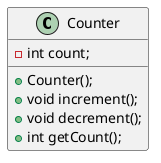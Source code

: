 @startuml
'https://plantuml.com/sequence-diagram

class Counter {
- int count;
+ Counter();
+ void increment();
+ void decrement();
+ int getCount();
}

@enduml